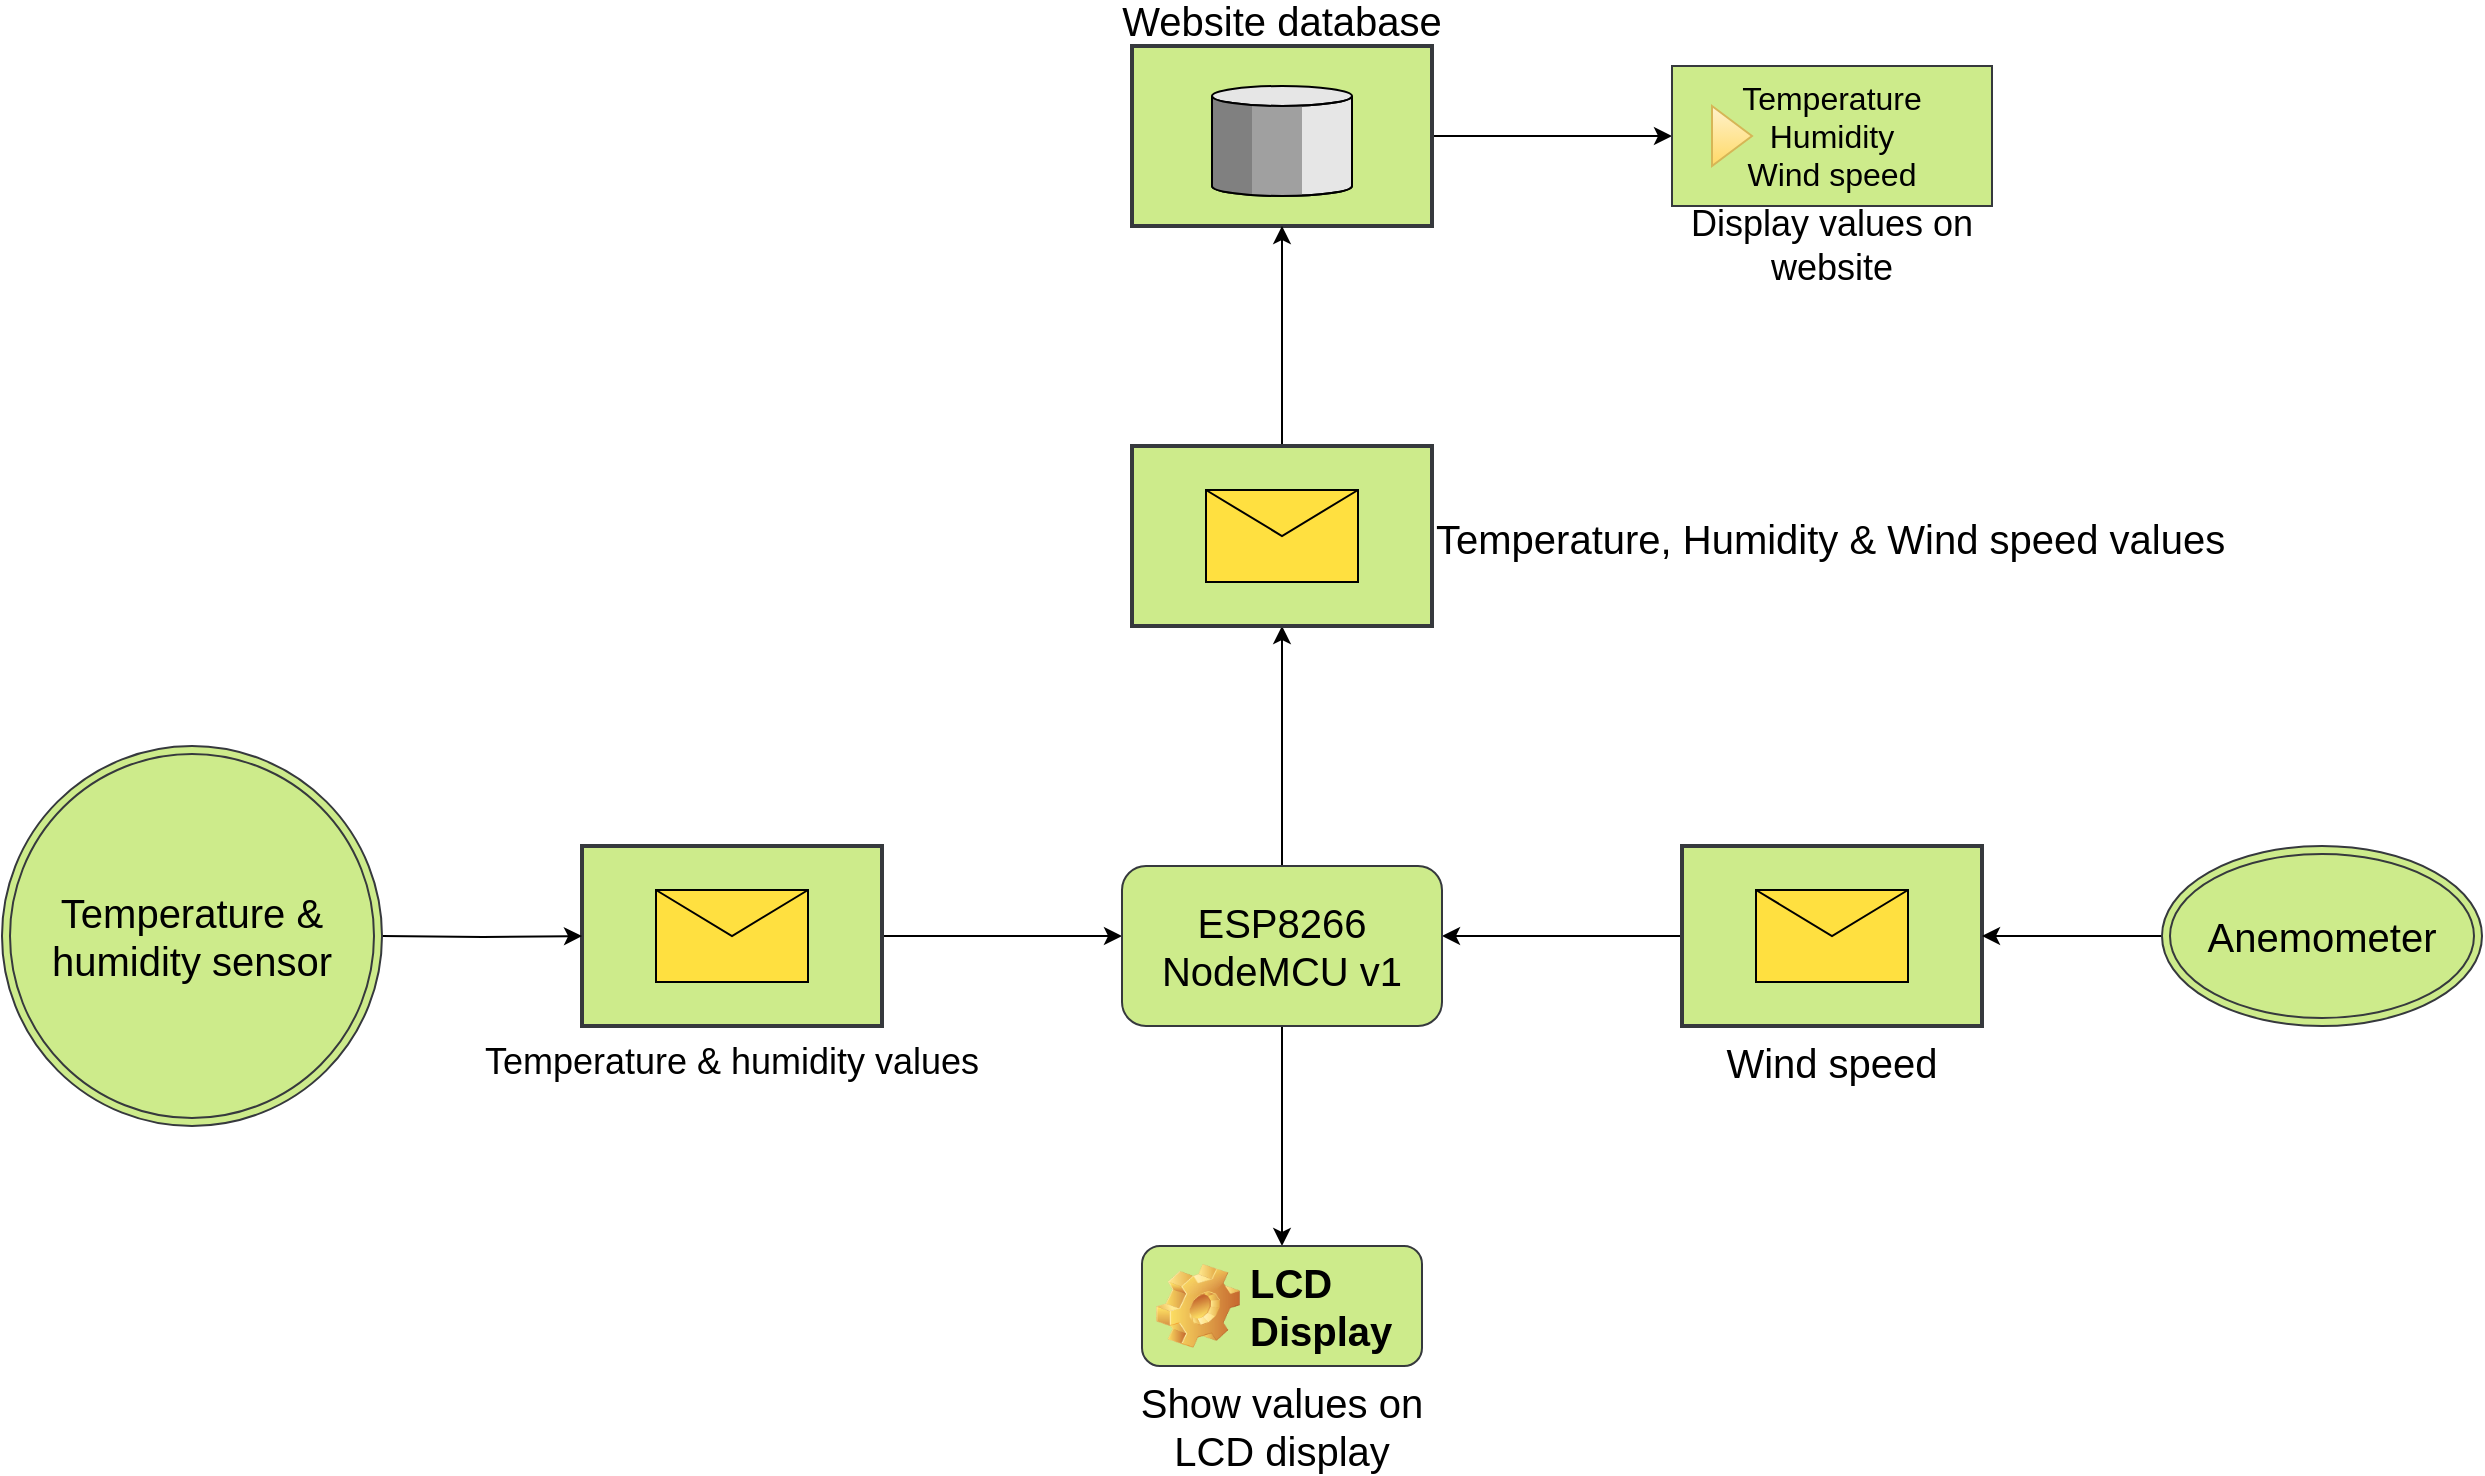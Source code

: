 <mxfile version="13.7.7" type="device"><diagram name="Page-1" id="74b105a0-9070-1c63-61bc-23e55f88626e"><mxGraphModel dx="1673" dy="931" grid="1" gridSize="10" guides="1" tooltips="1" connect="1" arrows="1" fold="1" page="1" pageScale="1.5" pageWidth="1169" pageHeight="826" background="none" math="0" shadow="0"><root><mxCell id="0" style=";html=1;"/><mxCell id="1" style=";html=1;" parent="0"/><mxCell id="BzTIujFZCTQ6cvbx997V-9" style="edgeStyle=orthogonalEdgeStyle;rounded=0;orthogonalLoop=1;jettySize=auto;html=1;exitX=1;exitY=0.5;exitDx=0;exitDy=0;exitPerimeter=0;entryX=0;entryY=0.5;entryDx=0;entryDy=0;fontSize=20;" edge="1" parent="1" source="BzTIujFZCTQ6cvbx997V-2"><mxGeometry relative="1" as="geometry"><mxPoint x="800.0" y="565" as="targetPoint"/></mxGeometry></mxCell><mxCell id="BzTIujFZCTQ6cvbx997V-2" value="Temperature &amp; humidity values" style="strokeWidth=2;outlineConnect=0;dashed=0;align=center;fontSize=18;fillColor=#cdeb8b;verticalLabelPosition=bottom;verticalAlign=top;shape=mxgraph.eip.envelope_wrapper;strokeColor=#36393d;" vertex="1" parent="1"><mxGeometry x="530" y="520" width="150" height="90" as="geometry"/></mxCell><mxCell id="BzTIujFZCTQ6cvbx997V-8" style="edgeStyle=orthogonalEdgeStyle;rounded=0;orthogonalLoop=1;jettySize=auto;html=1;exitX=0;exitY=0.5;exitDx=0;exitDy=0;exitPerimeter=0;fontSize=20;" edge="1" parent="1" source="BzTIujFZCTQ6cvbx997V-3"><mxGeometry relative="1" as="geometry"><mxPoint x="960.0" y="565" as="targetPoint"/></mxGeometry></mxCell><mxCell id="BzTIujFZCTQ6cvbx997V-3" value="Wind speed" style="strokeWidth=2;outlineConnect=0;dashed=0;align=center;fontSize=20;fillColor=#cdeb8b;verticalLabelPosition=bottom;verticalAlign=top;shape=mxgraph.eip.envelope_wrapper;strokeColor=#36393d;" vertex="1" parent="1"><mxGeometry x="1080" y="520" width="150" height="90" as="geometry"/></mxCell><mxCell id="BzTIujFZCTQ6cvbx997V-29" style="edgeStyle=orthogonalEdgeStyle;rounded=0;orthogonalLoop=1;jettySize=auto;html=1;exitX=1;exitY=0.5;exitDx=0;exitDy=0;exitPerimeter=0;entryX=0;entryY=0.5;entryDx=0;entryDy=0;fontSize=16;" edge="1" parent="1" source="BzTIujFZCTQ6cvbx997V-5" target="BzTIujFZCTQ6cvbx997V-27"><mxGeometry relative="1" as="geometry"/></mxCell><mxCell id="BzTIujFZCTQ6cvbx997V-5" value="Website database" style="strokeWidth=2;outlineConnect=0;dashed=0;align=center;fontSize=20;verticalLabelPosition=top;verticalAlign=bottom;shape=mxgraph.eip.message_store;fillColor=#cdeb8b;strokeColor=#36393d;labelPosition=center;" vertex="1" parent="1"><mxGeometry x="805" y="120" width="150" height="90" as="geometry"/></mxCell><mxCell id="BzTIujFZCTQ6cvbx997V-17" style="edgeStyle=orthogonalEdgeStyle;rounded=0;orthogonalLoop=1;jettySize=auto;html=1;entryX=0.5;entryY=0;entryDx=0;entryDy=0;fontSize=20;" edge="1" parent="1" source="BzTIujFZCTQ6cvbx997V-13" target="BzTIujFZCTQ6cvbx997V-15"><mxGeometry relative="1" as="geometry"/></mxCell><mxCell id="BzTIujFZCTQ6cvbx997V-38" style="edgeStyle=orthogonalEdgeStyle;rounded=0;orthogonalLoop=1;jettySize=auto;html=1;exitX=0.5;exitY=0;exitDx=0;exitDy=0;entryX=0.5;entryY=1;entryDx=0;entryDy=0;entryPerimeter=0;fontSize=18;fontColor=none;" edge="1" parent="1" source="BzTIujFZCTQ6cvbx997V-13" target="BzTIujFZCTQ6cvbx997V-37"><mxGeometry relative="1" as="geometry"/></mxCell><mxCell id="BzTIujFZCTQ6cvbx997V-13" value="&lt;div&gt;ESP8266&lt;/div&gt;&lt;div&gt;NodeMCU v1&lt;/div&gt;" style="rounded=1;whiteSpace=wrap;html=1;fontSize=20;fillColor=#cdeb8b;strokeColor=#36393d;" vertex="1" parent="1"><mxGeometry x="800" y="530" width="160" height="80" as="geometry"/></mxCell><mxCell id="BzTIujFZCTQ6cvbx997V-18" style="edgeStyle=orthogonalEdgeStyle;rounded=0;orthogonalLoop=1;jettySize=auto;html=1;exitX=1;exitY=0.5;exitDx=0;exitDy=0;entryX=0;entryY=0.5;entryDx=0;entryDy=0;entryPerimeter=0;fontSize=20;" edge="1" parent="1" target="BzTIujFZCTQ6cvbx997V-2"><mxGeometry relative="1" as="geometry"><mxPoint x="430.0" y="565" as="sourcePoint"/></mxGeometry></mxCell><mxCell id="BzTIujFZCTQ6cvbx997V-15" value="LCD Display" style="label;whiteSpace=wrap;html=1;image=img/clipart/Gear_128x128.png;fontSize=20;fillColor=#cdeb8b;strokeColor=#36393d;" vertex="1" parent="1"><mxGeometry x="810" y="720" width="140" height="60" as="geometry"/></mxCell><mxCell id="BzTIujFZCTQ6cvbx997V-19" value="Temperature &amp;amp; humidity sensor" style="ellipse;shape=doubleEllipse;whiteSpace=wrap;html=1;aspect=fixed;fontSize=20;fillColor=#cdeb8b;strokeColor=#36393d;" vertex="1" parent="1"><mxGeometry x="240" y="470" width="190" height="190" as="geometry"/></mxCell><mxCell id="BzTIujFZCTQ6cvbx997V-22" style="edgeStyle=orthogonalEdgeStyle;rounded=0;orthogonalLoop=1;jettySize=auto;html=1;entryX=1;entryY=0.5;entryDx=0;entryDy=0;entryPerimeter=0;fontSize=20;" edge="1" parent="1" source="BzTIujFZCTQ6cvbx997V-21" target="BzTIujFZCTQ6cvbx997V-3"><mxGeometry relative="1" as="geometry"/></mxCell><mxCell id="BzTIujFZCTQ6cvbx997V-21" value="Anemometer" style="ellipse;shape=doubleEllipse;whiteSpace=wrap;html=1;fontSize=20;fillColor=#cdeb8b;strokeColor=#36393d;" vertex="1" parent="1"><mxGeometry x="1320" y="520" width="160" height="90" as="geometry"/></mxCell><mxCell id="BzTIujFZCTQ6cvbx997V-27" value="Temperature&lt;br&gt;&lt;div&gt;Humidity&lt;/div&gt;&lt;div&gt;Wind speed&lt;br&gt;&lt;/div&gt;" style="html=1;whiteSpace=wrap;container=1;recursiveResize=0;collapsible=0;fontSize=16;fillColor=#cdeb8b;strokeColor=#36393d;" vertex="1" parent="1"><mxGeometry x="1075" y="130" width="160" height="70" as="geometry"/></mxCell><mxCell id="BzTIujFZCTQ6cvbx997V-28" value="" style="triangle;html=1;whiteSpace=wrap;fillColor=#fff2cc;strokeColor=#d6b656;gradientColor=#ffd966;" vertex="1" parent="BzTIujFZCTQ6cvbx997V-27"><mxGeometry x="20" y="20" width="20" height="30" as="geometry"/></mxCell><mxCell id="BzTIujFZCTQ6cvbx997V-31" value="&lt;font style=&quot;font-size: 18px&quot;&gt;Display values on website&lt;/font&gt;" style="text;html=1;strokeColor=none;fillColor=none;align=center;verticalAlign=middle;whiteSpace=wrap;rounded=0;fontSize=16;" vertex="1" parent="1"><mxGeometry x="1055" y="210" width="200" height="20" as="geometry"/></mxCell><mxCell id="BzTIujFZCTQ6cvbx997V-35" value="&lt;font style=&quot;font-size: 20px&quot;&gt;Show values on LCD display&lt;/font&gt;" style="text;html=1;strokeColor=none;fillColor=none;align=center;verticalAlign=middle;whiteSpace=wrap;rounded=0;fontSize=16;" vertex="1" parent="1"><mxGeometry x="790" y="800" width="180" height="20" as="geometry"/></mxCell><mxCell id="BzTIujFZCTQ6cvbx997V-39" style="edgeStyle=orthogonalEdgeStyle;rounded=0;orthogonalLoop=1;jettySize=auto;html=1;exitX=0.5;exitY=0;exitDx=0;exitDy=0;exitPerimeter=0;entryX=0.5;entryY=1;entryDx=0;entryDy=0;entryPerimeter=0;fontSize=18;fontColor=none;" edge="1" parent="1" source="BzTIujFZCTQ6cvbx997V-37" target="BzTIujFZCTQ6cvbx997V-5"><mxGeometry relative="1" as="geometry"/></mxCell><mxCell id="BzTIujFZCTQ6cvbx997V-37" value="Temperature, Humidity &amp; Wind speed values" style="strokeWidth=2;outlineConnect=0;dashed=0;align=left;fontSize=20;fillColor=#cdeb8b;verticalLabelPosition=middle;verticalAlign=middle;shape=mxgraph.eip.envelope_wrapper;labelBackgroundColor=none;html=0;labelPosition=right;strokeColor=#36393d;" vertex="1" parent="1"><mxGeometry x="805" y="320" width="150" height="90" as="geometry"/></mxCell></root></mxGraphModel></diagram></mxfile>